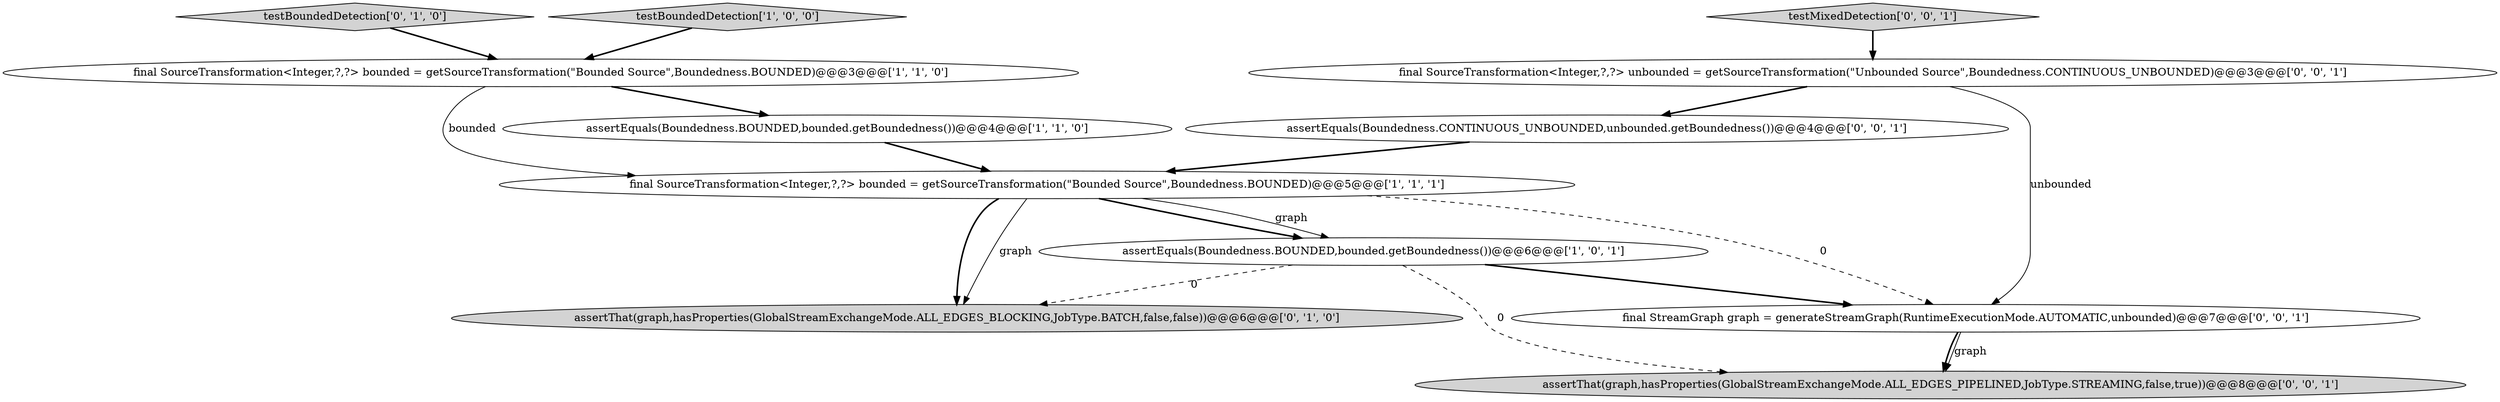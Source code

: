 digraph {
6 [style = filled, label = "assertThat(graph,hasProperties(GlobalStreamExchangeMode.ALL_EDGES_BLOCKING,JobType.BATCH,false,false))@@@6@@@['0', '1', '0']", fillcolor = lightgray, shape = ellipse image = "AAA1AAABBB2BBB"];
2 [style = filled, label = "final SourceTransformation<Integer,?,?> bounded = getSourceTransformation(\"Bounded Source\",Boundedness.BOUNDED)@@@3@@@['1', '1', '0']", fillcolor = white, shape = ellipse image = "AAA0AAABBB1BBB"];
7 [style = filled, label = "final StreamGraph graph = generateStreamGraph(RuntimeExecutionMode.AUTOMATIC,unbounded)@@@7@@@['0', '0', '1']", fillcolor = white, shape = ellipse image = "AAA0AAABBB3BBB"];
0 [style = filled, label = "assertEquals(Boundedness.BOUNDED,bounded.getBoundedness())@@@6@@@['1', '0', '1']", fillcolor = white, shape = ellipse image = "AAA0AAABBB1BBB"];
8 [style = filled, label = "testMixedDetection['0', '0', '1']", fillcolor = lightgray, shape = diamond image = "AAA0AAABBB3BBB"];
9 [style = filled, label = "final SourceTransformation<Integer,?,?> unbounded = getSourceTransformation(\"Unbounded Source\",Boundedness.CONTINUOUS_UNBOUNDED)@@@3@@@['0', '0', '1']", fillcolor = white, shape = ellipse image = "AAA0AAABBB3BBB"];
10 [style = filled, label = "assertThat(graph,hasProperties(GlobalStreamExchangeMode.ALL_EDGES_PIPELINED,JobType.STREAMING,false,true))@@@8@@@['0', '0', '1']", fillcolor = lightgray, shape = ellipse image = "AAA0AAABBB3BBB"];
11 [style = filled, label = "assertEquals(Boundedness.CONTINUOUS_UNBOUNDED,unbounded.getBoundedness())@@@4@@@['0', '0', '1']", fillcolor = white, shape = ellipse image = "AAA0AAABBB3BBB"];
3 [style = filled, label = "assertEquals(Boundedness.BOUNDED,bounded.getBoundedness())@@@4@@@['1', '1', '0']", fillcolor = white, shape = ellipse image = "AAA0AAABBB1BBB"];
4 [style = filled, label = "final SourceTransformation<Integer,?,?> bounded = getSourceTransformation(\"Bounded Source\",Boundedness.BOUNDED)@@@5@@@['1', '1', '1']", fillcolor = white, shape = ellipse image = "AAA0AAABBB1BBB"];
1 [style = filled, label = "testBoundedDetection['1', '0', '0']", fillcolor = lightgray, shape = diamond image = "AAA0AAABBB1BBB"];
5 [style = filled, label = "testBoundedDetection['0', '1', '0']", fillcolor = lightgray, shape = diamond image = "AAA0AAABBB2BBB"];
5->2 [style = bold, label=""];
7->10 [style = solid, label="graph"];
4->6 [style = bold, label=""];
4->0 [style = solid, label="graph"];
4->6 [style = solid, label="graph"];
11->4 [style = bold, label=""];
0->6 [style = dashed, label="0"];
0->10 [style = dashed, label="0"];
8->9 [style = bold, label=""];
9->11 [style = bold, label=""];
2->4 [style = solid, label="bounded"];
4->7 [style = dashed, label="0"];
1->2 [style = bold, label=""];
3->4 [style = bold, label=""];
7->10 [style = bold, label=""];
4->0 [style = bold, label=""];
0->7 [style = bold, label=""];
2->3 [style = bold, label=""];
9->7 [style = solid, label="unbounded"];
}
